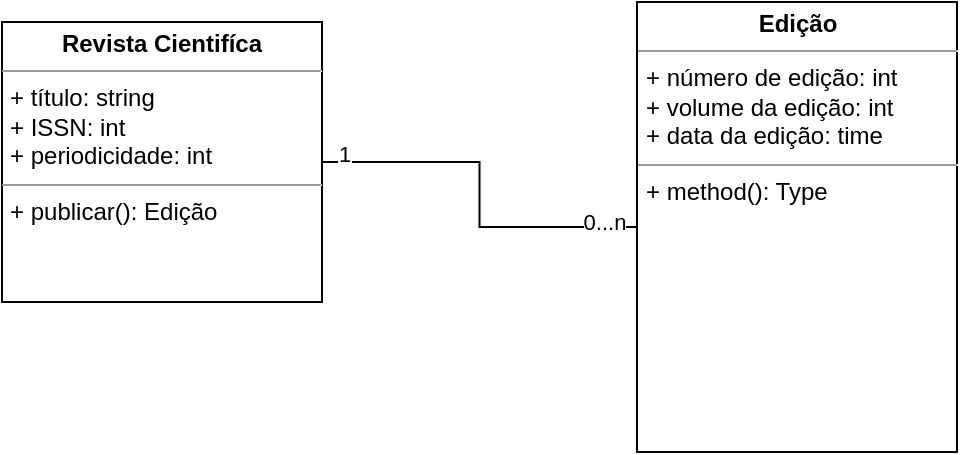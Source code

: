 <mxfile version="17.4.5" type="github">
  <diagram id="77IBy9BKsQVoWX6U1Rm9" name="Page-1">
    <mxGraphModel dx="1038" dy="571" grid="1" gridSize="10" guides="1" tooltips="1" connect="1" arrows="1" fold="1" page="1" pageScale="1" pageWidth="827" pageHeight="1169" math="0" shadow="0">
      <root>
        <mxCell id="0" />
        <mxCell id="1" parent="0" />
        <mxCell id="MAxZxE6SzX1dS0zE0zjr-3" style="edgeStyle=orthogonalEdgeStyle;rounded=0;orthogonalLoop=1;jettySize=auto;html=1;exitX=1;exitY=0.5;exitDx=0;exitDy=0;strokeColor=default;endArrow=none;endFill=0;" edge="1" parent="1" source="MAxZxE6SzX1dS0zE0zjr-1" target="MAxZxE6SzX1dS0zE0zjr-2">
          <mxGeometry relative="1" as="geometry" />
        </mxCell>
        <mxCell id="MAxZxE6SzX1dS0zE0zjr-4" value="1" style="edgeLabel;html=1;align=center;verticalAlign=middle;resizable=0;points=[];" vertex="1" connectable="0" parent="MAxZxE6SzX1dS0zE0zjr-3">
          <mxGeometry x="-0.892" y="4" relative="1" as="geometry">
            <mxPoint as="offset" />
          </mxGeometry>
        </mxCell>
        <mxCell id="MAxZxE6SzX1dS0zE0zjr-5" value="0...n" style="edgeLabel;html=1;align=center;verticalAlign=middle;resizable=0;points=[];" vertex="1" connectable="0" parent="MAxZxE6SzX1dS0zE0zjr-3">
          <mxGeometry x="0.868" y="3" relative="1" as="geometry">
            <mxPoint x="-4" as="offset" />
          </mxGeometry>
        </mxCell>
        <mxCell id="MAxZxE6SzX1dS0zE0zjr-1" value="&lt;p style=&quot;margin: 0px ; margin-top: 4px ; text-align: center&quot;&gt;&lt;b&gt;Revista Cientifíca&lt;/b&gt;&lt;/p&gt;&lt;hr size=&quot;1&quot;&gt;&lt;p style=&quot;margin: 0px ; margin-left: 4px&quot;&gt;&lt;span&gt;+ título: string&lt;/span&gt;&lt;br&gt;&lt;/p&gt;&lt;p style=&quot;margin: 0px ; margin-left: 4px&quot;&gt;&lt;span&gt;+ ISSN: int&lt;/span&gt;&lt;/p&gt;&lt;p style=&quot;margin: 0px ; margin-left: 4px&quot;&gt;&lt;span&gt;+ periodicidade: int&lt;/span&gt;&lt;/p&gt;&lt;hr size=&quot;1&quot;&gt;&lt;p style=&quot;margin: 0px ; margin-left: 4px&quot;&gt;+ publicar(): Edição&lt;/p&gt;" style="verticalAlign=top;align=left;overflow=fill;fontSize=12;fontFamily=Helvetica;html=1;" vertex="1" parent="1">
          <mxGeometry x="200" y="120" width="160" height="140" as="geometry" />
        </mxCell>
        <mxCell id="MAxZxE6SzX1dS0zE0zjr-2" value="&lt;p style=&quot;margin: 0px ; margin-top: 4px ; text-align: center&quot;&gt;&lt;b&gt;Edição&lt;/b&gt;&lt;/p&gt;&lt;hr size=&quot;1&quot;&gt;&lt;p style=&quot;margin: 0px ; margin-left: 4px&quot;&gt;+ número de edição: int&lt;/p&gt;&lt;p style=&quot;margin: 0px ; margin-left: 4px&quot;&gt;+ volume da edição: int&lt;/p&gt;&lt;p style=&quot;margin: 0px ; margin-left: 4px&quot;&gt;+ data da edição: time&lt;/p&gt;&lt;hr size=&quot;1&quot;&gt;&lt;p style=&quot;margin: 0px ; margin-left: 4px&quot;&gt;+ method(): Type&lt;/p&gt;" style="verticalAlign=top;align=left;overflow=fill;fontSize=12;fontFamily=Helvetica;html=1;" vertex="1" parent="1">
          <mxGeometry x="517.5" y="110" width="160" height="225" as="geometry" />
        </mxCell>
      </root>
    </mxGraphModel>
  </diagram>
</mxfile>
